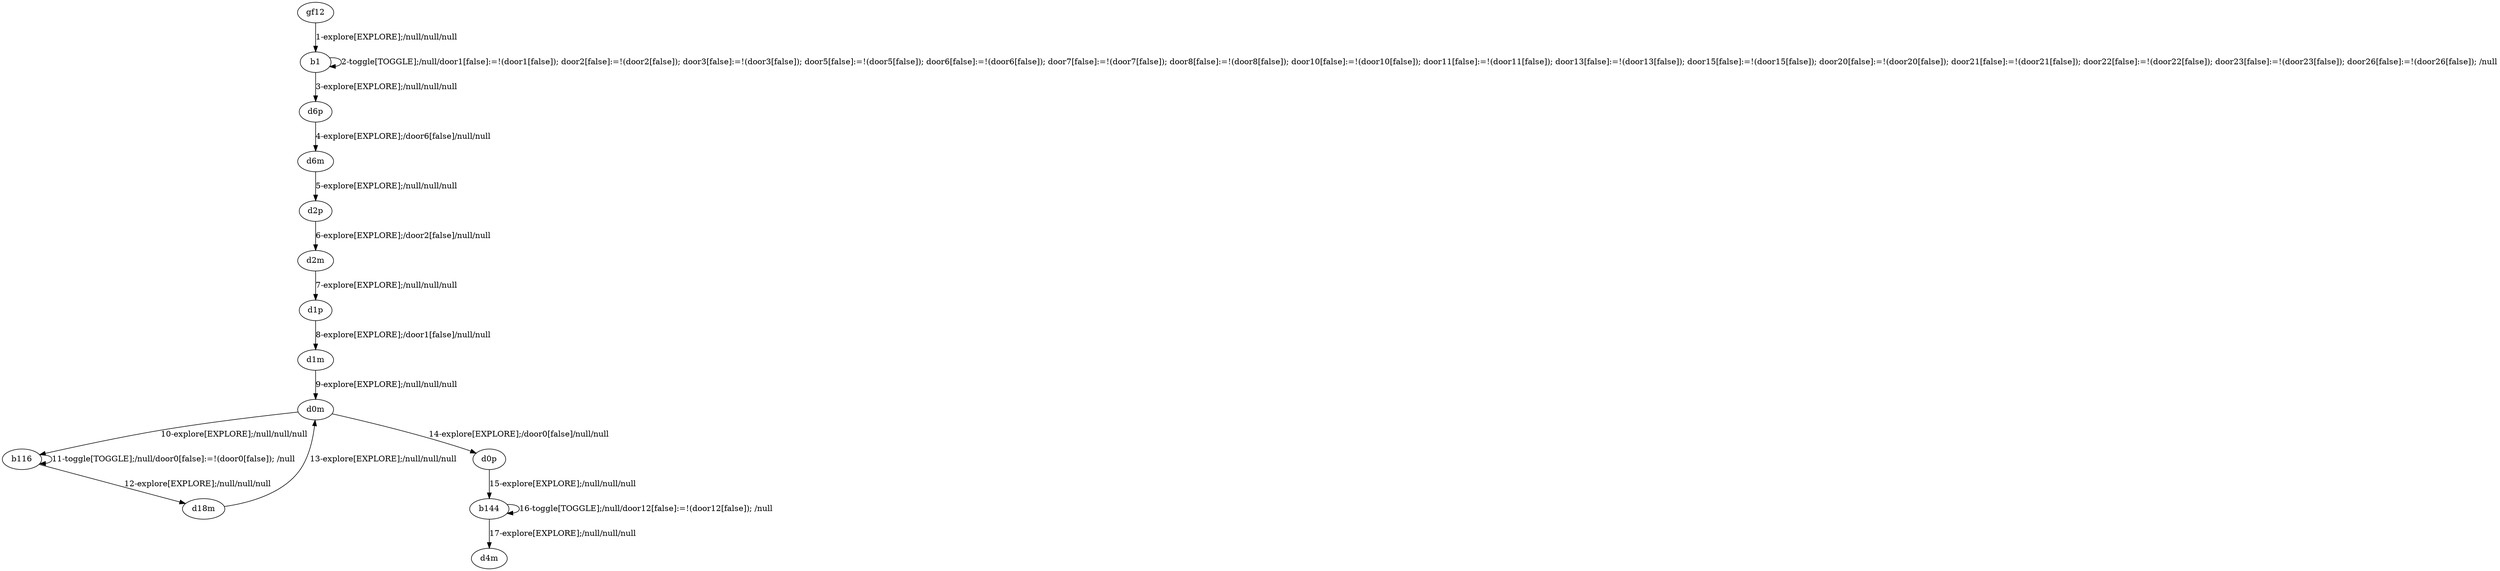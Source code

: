 # Total number of goals covered by this test: 3
# b144 --> b144
# b144 --> d4m
# d0p --> b144

digraph g {
"gf12" -> "b1" [label = "1-explore[EXPLORE];/null/null/null"];
"b1" -> "b1" [label = "2-toggle[TOGGLE];/null/door1[false]:=!(door1[false]); door2[false]:=!(door2[false]); door3[false]:=!(door3[false]); door5[false]:=!(door5[false]); door6[false]:=!(door6[false]); door7[false]:=!(door7[false]); door8[false]:=!(door8[false]); door10[false]:=!(door10[false]); door11[false]:=!(door11[false]); door13[false]:=!(door13[false]); door15[false]:=!(door15[false]); door20[false]:=!(door20[false]); door21[false]:=!(door21[false]); door22[false]:=!(door22[false]); door23[false]:=!(door23[false]); door26[false]:=!(door26[false]); /null"];
"b1" -> "d6p" [label = "3-explore[EXPLORE];/null/null/null"];
"d6p" -> "d6m" [label = "4-explore[EXPLORE];/door6[false]/null/null"];
"d6m" -> "d2p" [label = "5-explore[EXPLORE];/null/null/null"];
"d2p" -> "d2m" [label = "6-explore[EXPLORE];/door2[false]/null/null"];
"d2m" -> "d1p" [label = "7-explore[EXPLORE];/null/null/null"];
"d1p" -> "d1m" [label = "8-explore[EXPLORE];/door1[false]/null/null"];
"d1m" -> "d0m" [label = "9-explore[EXPLORE];/null/null/null"];
"d0m" -> "b116" [label = "10-explore[EXPLORE];/null/null/null"];
"b116" -> "b116" [label = "11-toggle[TOGGLE];/null/door0[false]:=!(door0[false]); /null"];
"b116" -> "d18m" [label = "12-explore[EXPLORE];/null/null/null"];
"d18m" -> "d0m" [label = "13-explore[EXPLORE];/null/null/null"];
"d0m" -> "d0p" [label = "14-explore[EXPLORE];/door0[false]/null/null"];
"d0p" -> "b144" [label = "15-explore[EXPLORE];/null/null/null"];
"b144" -> "b144" [label = "16-toggle[TOGGLE];/null/door12[false]:=!(door12[false]); /null"];
"b144" -> "d4m" [label = "17-explore[EXPLORE];/null/null/null"];
}